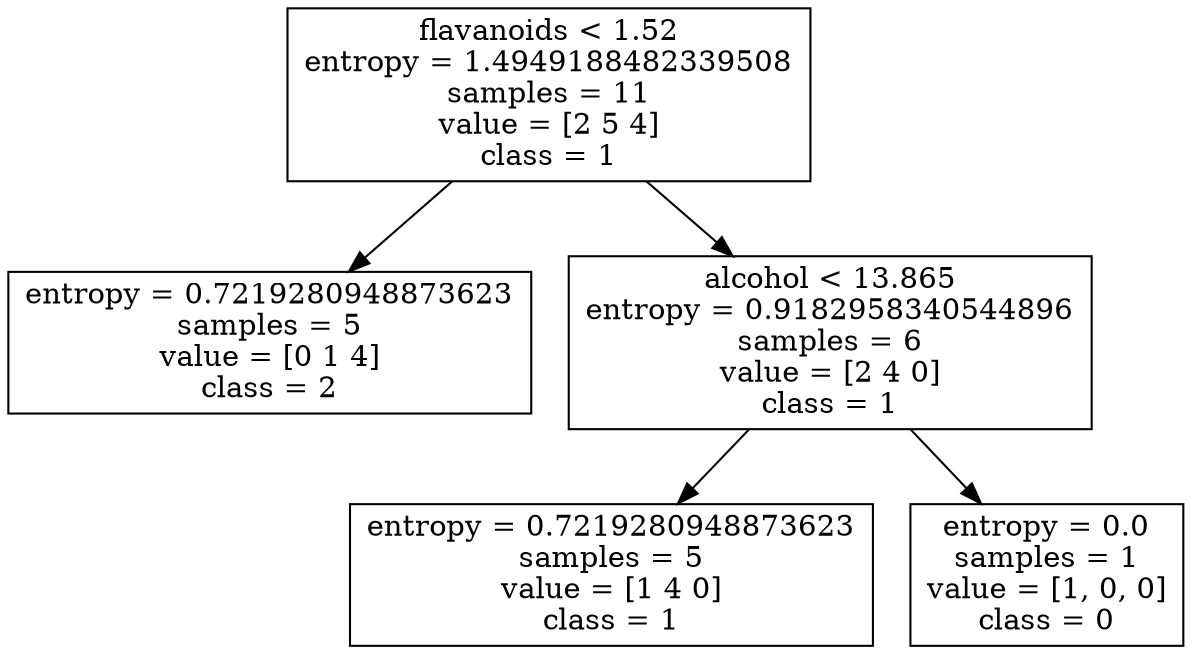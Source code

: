 digraph Tree {
node [shape=box] ;0[label="flavanoids < 1.52\nentropy = 1.4949188482339508\nsamples = 11\nvalue = [2 5 4]\nclass = 1"] ;
1[label="entropy = 0.7219280948873623\nsamples = 5\nvalue = [0 1 4]\nclass = 2"] ;
0 -> 1 ;

2[label="alcohol < 13.865\nentropy = 0.9182958340544896\nsamples = 6\nvalue = [2 4 0]\nclass = 1"] ;
0 -> 2 ;

3[label="entropy = 0.7219280948873623\nsamples = 5\nvalue = [1 4 0]\nclass = 1"] ;
2 -> 3 ;

4[label="entropy = 0.0\nsamples = 1\nvalue = [1, 0, 0]\nclass = 0"] ;
2 -> 4 ;

}
